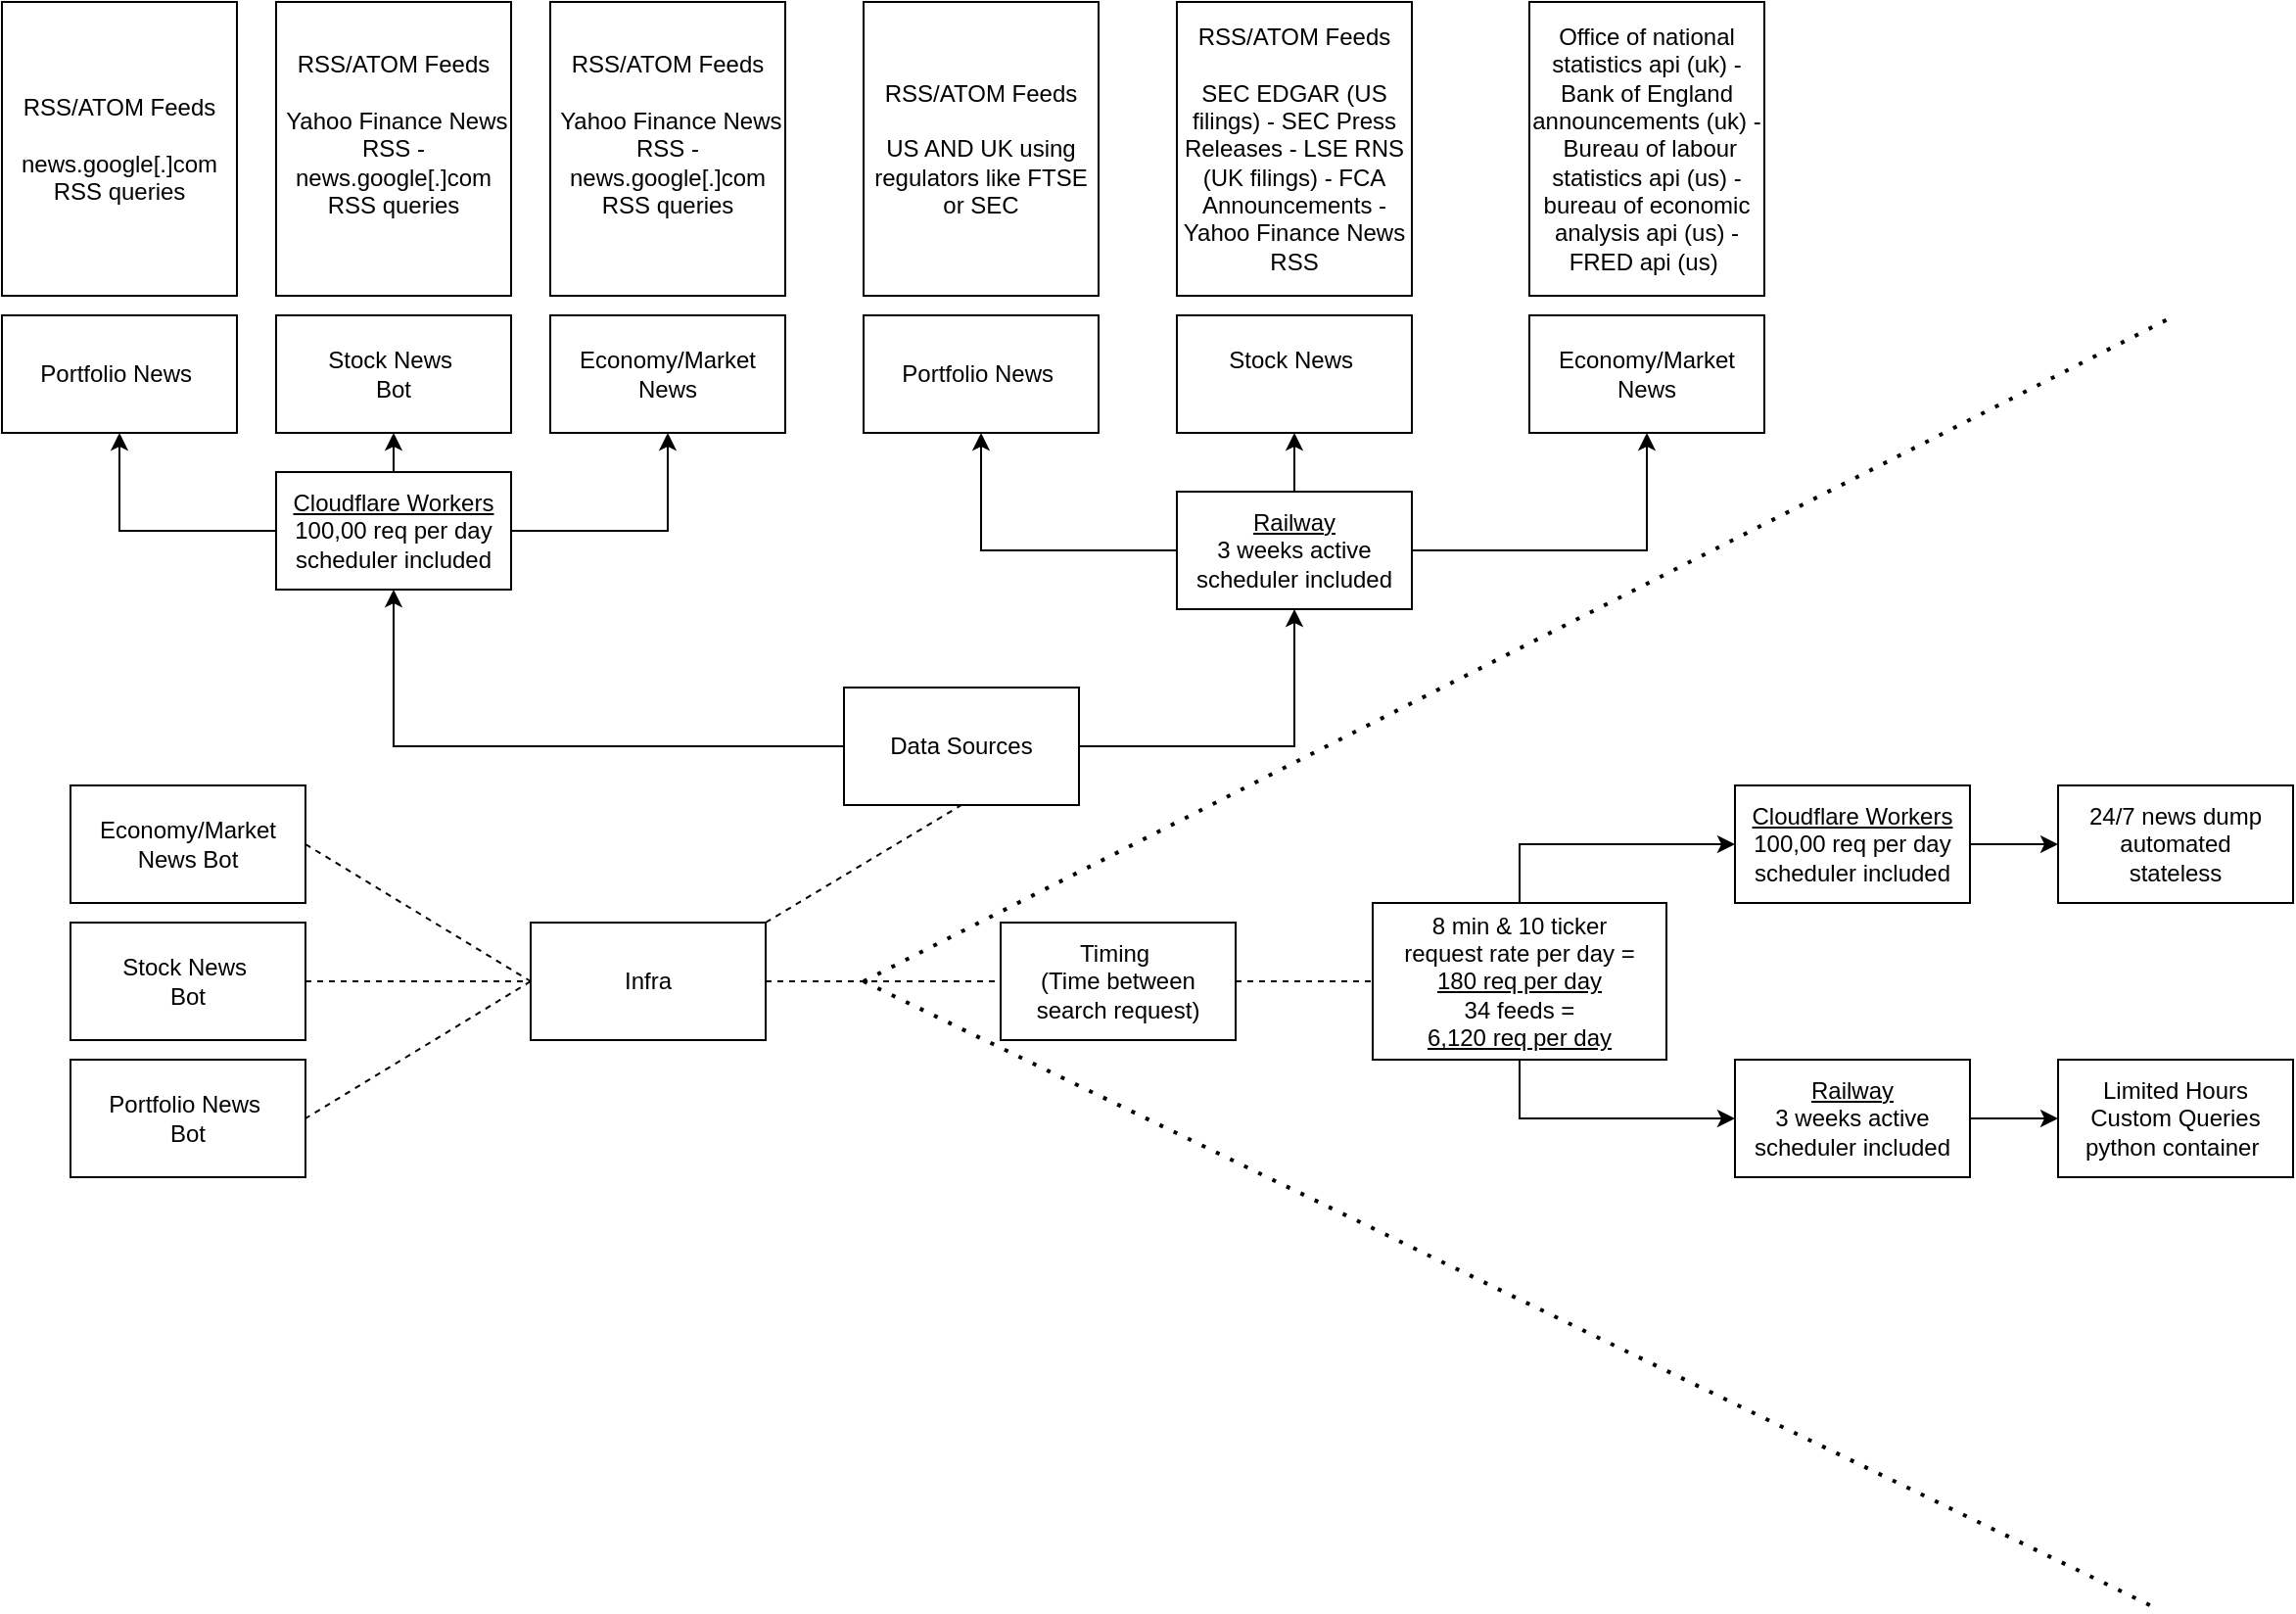 <mxfile version="28.2.3">
  <diagram name="Page-1" id="nnKsCKl-IWVN3tEq_9vp">
    <mxGraphModel dx="1809" dy="2177" grid="1" gridSize="10" guides="1" tooltips="1" connect="1" arrows="1" fold="1" page="1" pageScale="1" pageWidth="850" pageHeight="1100" math="0" shadow="0">
      <root>
        <mxCell id="0" />
        <mxCell id="1" parent="0" />
        <mxCell id="F9hRTfmgnlkbgTNk5HiP-1" value="Stock News&amp;nbsp;&lt;div&gt;Bot&lt;/div&gt;" style="rounded=0;whiteSpace=wrap;html=1;" parent="1" vertex="1">
          <mxGeometry x="365" y="400" width="120" height="60" as="geometry" />
        </mxCell>
        <mxCell id="F9hRTfmgnlkbgTNk5HiP-2" value="" style="endArrow=none;dashed=1;html=1;rounded=0;exitX=1;exitY=0.5;exitDx=0;exitDy=0;" parent="1" source="F9hRTfmgnlkbgTNk5HiP-1" edge="1">
          <mxGeometry width="50" height="50" relative="1" as="geometry">
            <mxPoint x="570" y="460" as="sourcePoint" />
            <mxPoint x="600" y="430" as="targetPoint" />
          </mxGeometry>
        </mxCell>
        <mxCell id="F9hRTfmgnlkbgTNk5HiP-3" value="Infra" style="rounded=0;whiteSpace=wrap;html=1;" parent="1" vertex="1">
          <mxGeometry x="600" y="400" width="120" height="60" as="geometry" />
        </mxCell>
        <mxCell id="F9hRTfmgnlkbgTNk5HiP-4" value="Timing&amp;nbsp;&lt;div&gt;(Time between&lt;/div&gt;&lt;div&gt;search request)&lt;/div&gt;" style="rounded=0;whiteSpace=wrap;html=1;" parent="1" vertex="1">
          <mxGeometry x="840" y="400" width="120" height="60" as="geometry" />
        </mxCell>
        <mxCell id="F9hRTfmgnlkbgTNk5HiP-5" value="" style="endArrow=none;dashed=1;html=1;rounded=0;entryX=0;entryY=0.5;entryDx=0;entryDy=0;exitX=1;exitY=0.5;exitDx=0;exitDy=0;" parent="1" source="F9hRTfmgnlkbgTNk5HiP-3" target="F9hRTfmgnlkbgTNk5HiP-4" edge="1">
          <mxGeometry width="50" height="50" relative="1" as="geometry">
            <mxPoint x="860" y="640" as="sourcePoint" />
            <mxPoint x="910" y="590" as="targetPoint" />
          </mxGeometry>
        </mxCell>
        <mxCell id="-WAHRenZTirL-p5Dnmoj-7" style="edgeStyle=orthogonalEdgeStyle;rounded=0;orthogonalLoop=1;jettySize=auto;html=1;entryX=0;entryY=0.5;entryDx=0;entryDy=0;exitX=0.5;exitY=0;exitDx=0;exitDy=0;" edge="1" parent="1" source="-WAHRenZTirL-p5Dnmoj-1" target="-WAHRenZTirL-p5Dnmoj-4">
          <mxGeometry relative="1" as="geometry" />
        </mxCell>
        <mxCell id="-WAHRenZTirL-p5Dnmoj-8" style="edgeStyle=orthogonalEdgeStyle;rounded=0;orthogonalLoop=1;jettySize=auto;html=1;entryX=0;entryY=0.5;entryDx=0;entryDy=0;exitX=0.5;exitY=1;exitDx=0;exitDy=0;" edge="1" parent="1" source="-WAHRenZTirL-p5Dnmoj-1" target="-WAHRenZTirL-p5Dnmoj-5">
          <mxGeometry relative="1" as="geometry" />
        </mxCell>
        <mxCell id="-WAHRenZTirL-p5Dnmoj-1" value="8 min &amp;amp; 10 ticker&lt;div&gt;request rate per day =&lt;div&gt;&lt;u&gt;180 req per day&lt;/u&gt;&lt;br&gt;&lt;div&gt;34 feeds =&lt;/div&gt;&lt;/div&gt;&lt;/div&gt;&lt;div&gt;&lt;u&gt;6,120 req per day&lt;/u&gt;&lt;/div&gt;" style="rounded=0;whiteSpace=wrap;html=1;" vertex="1" parent="1">
          <mxGeometry x="1030" y="390" width="150" height="80" as="geometry" />
        </mxCell>
        <mxCell id="-WAHRenZTirL-p5Dnmoj-2" value="" style="endArrow=none;dashed=1;html=1;rounded=0;entryX=0;entryY=0.5;entryDx=0;entryDy=0;exitX=1;exitY=0.5;exitDx=0;exitDy=0;" edge="1" parent="1" source="F9hRTfmgnlkbgTNk5HiP-4" target="-WAHRenZTirL-p5Dnmoj-1">
          <mxGeometry width="50" height="50" relative="1" as="geometry">
            <mxPoint x="890" y="490" as="sourcePoint" />
            <mxPoint x="1010" y="490" as="targetPoint" />
          </mxGeometry>
        </mxCell>
        <mxCell id="-WAHRenZTirL-p5Dnmoj-13" style="edgeStyle=orthogonalEdgeStyle;rounded=0;orthogonalLoop=1;jettySize=auto;html=1;exitX=1;exitY=0.5;exitDx=0;exitDy=0;entryX=0;entryY=0.5;entryDx=0;entryDy=0;" edge="1" parent="1" source="-WAHRenZTirL-p5Dnmoj-4" target="-WAHRenZTirL-p5Dnmoj-9">
          <mxGeometry relative="1" as="geometry" />
        </mxCell>
        <mxCell id="-WAHRenZTirL-p5Dnmoj-4" value="&lt;u&gt;Cloudflare Workers&lt;/u&gt;&lt;div&gt;100,00 req per day&lt;/div&gt;&lt;div&gt;scheduler included&lt;/div&gt;" style="rounded=0;whiteSpace=wrap;html=1;" vertex="1" parent="1">
          <mxGeometry x="1215" y="330" width="120" height="60" as="geometry" />
        </mxCell>
        <mxCell id="-WAHRenZTirL-p5Dnmoj-14" style="edgeStyle=orthogonalEdgeStyle;rounded=0;orthogonalLoop=1;jettySize=auto;html=1;exitX=1;exitY=0.5;exitDx=0;exitDy=0;entryX=0;entryY=0.5;entryDx=0;entryDy=0;" edge="1" parent="1" source="-WAHRenZTirL-p5Dnmoj-5" target="-WAHRenZTirL-p5Dnmoj-10">
          <mxGeometry relative="1" as="geometry" />
        </mxCell>
        <mxCell id="-WAHRenZTirL-p5Dnmoj-5" value="&lt;u&gt;Railway&lt;/u&gt;&lt;div&gt;3 weeks active&lt;/div&gt;&lt;div&gt;scheduler included&lt;/div&gt;" style="rounded=0;whiteSpace=wrap;html=1;" vertex="1" parent="1">
          <mxGeometry x="1215" y="470" width="120" height="60" as="geometry" />
        </mxCell>
        <mxCell id="-WAHRenZTirL-p5Dnmoj-9" value="24/7 news dump&lt;div&gt;automated&lt;/div&gt;&lt;div&gt;stateless&lt;/div&gt;" style="rounded=0;whiteSpace=wrap;html=1;" vertex="1" parent="1">
          <mxGeometry x="1380" y="330" width="120" height="60" as="geometry" />
        </mxCell>
        <mxCell id="-WAHRenZTirL-p5Dnmoj-10" value="Limited Hours&lt;div&gt;Custom Queries&lt;/div&gt;&lt;div&gt;python container&amp;nbsp;&lt;/div&gt;" style="rounded=0;whiteSpace=wrap;html=1;" vertex="1" parent="1">
          <mxGeometry x="1380" y="470" width="120" height="60" as="geometry" />
        </mxCell>
        <mxCell id="-WAHRenZTirL-p5Dnmoj-11" value="" style="endArrow=none;dashed=1;html=1;dashPattern=1 3;strokeWidth=2;rounded=0;" edge="1" parent="1">
          <mxGeometry width="50" height="50" relative="1" as="geometry">
            <mxPoint x="770" y="430" as="sourcePoint" />
            <mxPoint x="1440" y="90" as="targetPoint" />
          </mxGeometry>
        </mxCell>
        <mxCell id="-WAHRenZTirL-p5Dnmoj-12" value="" style="endArrow=none;dashed=1;html=1;dashPattern=1 3;strokeWidth=2;rounded=0;" edge="1" parent="1">
          <mxGeometry width="50" height="50" relative="1" as="geometry">
            <mxPoint x="770" y="430" as="sourcePoint" />
            <mxPoint x="1430" y="750" as="targetPoint" />
          </mxGeometry>
        </mxCell>
        <mxCell id="-WAHRenZTirL-p5Dnmoj-15" value="Economy/Market News Bot" style="rounded=0;whiteSpace=wrap;html=1;" vertex="1" parent="1">
          <mxGeometry x="365" y="330" width="120" height="60" as="geometry" />
        </mxCell>
        <mxCell id="-WAHRenZTirL-p5Dnmoj-16" value="Portfolio News&amp;nbsp;&lt;div&gt;Bot&lt;/div&gt;" style="rounded=0;whiteSpace=wrap;html=1;" vertex="1" parent="1">
          <mxGeometry x="365" y="470" width="120" height="60" as="geometry" />
        </mxCell>
        <mxCell id="-WAHRenZTirL-p5Dnmoj-17" value="" style="endArrow=none;dashed=1;html=1;rounded=0;exitX=1;exitY=0.5;exitDx=0;exitDy=0;entryX=0;entryY=0.5;entryDx=0;entryDy=0;" edge="1" parent="1" source="-WAHRenZTirL-p5Dnmoj-15" target="F9hRTfmgnlkbgTNk5HiP-3">
          <mxGeometry width="50" height="50" relative="1" as="geometry">
            <mxPoint x="520" y="420" as="sourcePoint" />
            <mxPoint x="635" y="420" as="targetPoint" />
          </mxGeometry>
        </mxCell>
        <mxCell id="-WAHRenZTirL-p5Dnmoj-18" value="" style="endArrow=none;dashed=1;html=1;rounded=0;exitX=0;exitY=0.5;exitDx=0;exitDy=0;entryX=1;entryY=0.5;entryDx=0;entryDy=0;" edge="1" parent="1" source="F9hRTfmgnlkbgTNk5HiP-3" target="-WAHRenZTirL-p5Dnmoj-16">
          <mxGeometry width="50" height="50" relative="1" as="geometry">
            <mxPoint x="560" y="430" as="sourcePoint" />
            <mxPoint x="680" y="530" as="targetPoint" />
          </mxGeometry>
        </mxCell>
        <mxCell id="-WAHRenZTirL-p5Dnmoj-24" style="edgeStyle=orthogonalEdgeStyle;rounded=0;orthogonalLoop=1;jettySize=auto;html=1;entryX=0.5;entryY=1;entryDx=0;entryDy=0;" edge="1" parent="1" source="-WAHRenZTirL-p5Dnmoj-19" target="-WAHRenZTirL-p5Dnmoj-22">
          <mxGeometry relative="1" as="geometry" />
        </mxCell>
        <mxCell id="-WAHRenZTirL-p5Dnmoj-25" style="edgeStyle=orthogonalEdgeStyle;rounded=0;orthogonalLoop=1;jettySize=auto;html=1;entryX=0.5;entryY=1;entryDx=0;entryDy=0;exitX=1;exitY=0.5;exitDx=0;exitDy=0;" edge="1" parent="1" source="-WAHRenZTirL-p5Dnmoj-19" target="-WAHRenZTirL-p5Dnmoj-23">
          <mxGeometry relative="1" as="geometry" />
        </mxCell>
        <mxCell id="-WAHRenZTirL-p5Dnmoj-19" value="Data Sources" style="rounded=0;whiteSpace=wrap;html=1;" vertex="1" parent="1">
          <mxGeometry x="760" y="280" width="120" height="60" as="geometry" />
        </mxCell>
        <mxCell id="-WAHRenZTirL-p5Dnmoj-21" value="" style="endArrow=none;dashed=1;html=1;rounded=0;entryX=0.5;entryY=1;entryDx=0;entryDy=0;exitX=1;exitY=0;exitDx=0;exitDy=0;" edge="1" parent="1" source="F9hRTfmgnlkbgTNk5HiP-3" target="-WAHRenZTirL-p5Dnmoj-19">
          <mxGeometry width="50" height="50" relative="1" as="geometry">
            <mxPoint x="750" y="430" as="sourcePoint" />
            <mxPoint x="870" y="430" as="targetPoint" />
          </mxGeometry>
        </mxCell>
        <mxCell id="-WAHRenZTirL-p5Dnmoj-32" style="edgeStyle=orthogonalEdgeStyle;rounded=0;orthogonalLoop=1;jettySize=auto;html=1;entryX=0.5;entryY=1;entryDx=0;entryDy=0;exitX=1;exitY=0.5;exitDx=0;exitDy=0;" edge="1" parent="1" source="-WAHRenZTirL-p5Dnmoj-22" target="-WAHRenZTirL-p5Dnmoj-29">
          <mxGeometry relative="1" as="geometry" />
        </mxCell>
        <mxCell id="-WAHRenZTirL-p5Dnmoj-33" style="edgeStyle=orthogonalEdgeStyle;rounded=0;orthogonalLoop=1;jettySize=auto;html=1;entryX=0.5;entryY=1;entryDx=0;entryDy=0;" edge="1" parent="1" source="-WAHRenZTirL-p5Dnmoj-22" target="-WAHRenZTirL-p5Dnmoj-31">
          <mxGeometry relative="1" as="geometry" />
        </mxCell>
        <mxCell id="-WAHRenZTirL-p5Dnmoj-34" style="edgeStyle=orthogonalEdgeStyle;rounded=0;orthogonalLoop=1;jettySize=auto;html=1;exitX=0.5;exitY=0;exitDx=0;exitDy=0;entryX=0.5;entryY=1;entryDx=0;entryDy=0;" edge="1" parent="1" source="-WAHRenZTirL-p5Dnmoj-22" target="-WAHRenZTirL-p5Dnmoj-30">
          <mxGeometry relative="1" as="geometry" />
        </mxCell>
        <mxCell id="-WAHRenZTirL-p5Dnmoj-22" value="&lt;u&gt;Cloudflare Workers&lt;/u&gt;&lt;div&gt;100,00 req per day&lt;/div&gt;&lt;div&gt;scheduler included&lt;/div&gt;" style="rounded=0;whiteSpace=wrap;html=1;" vertex="1" parent="1">
          <mxGeometry x="470" y="170" width="120" height="60" as="geometry" />
        </mxCell>
        <mxCell id="-WAHRenZTirL-p5Dnmoj-35" style="edgeStyle=orthogonalEdgeStyle;rounded=0;orthogonalLoop=1;jettySize=auto;html=1;entryX=0.5;entryY=1;entryDx=0;entryDy=0;" edge="1" parent="1" source="-WAHRenZTirL-p5Dnmoj-23" target="-WAHRenZTirL-p5Dnmoj-28">
          <mxGeometry relative="1" as="geometry" />
        </mxCell>
        <mxCell id="-WAHRenZTirL-p5Dnmoj-36" style="edgeStyle=orthogonalEdgeStyle;rounded=0;orthogonalLoop=1;jettySize=auto;html=1;entryX=0.5;entryY=1;entryDx=0;entryDy=0;" edge="1" parent="1" source="-WAHRenZTirL-p5Dnmoj-23" target="-WAHRenZTirL-p5Dnmoj-26">
          <mxGeometry relative="1" as="geometry" />
        </mxCell>
        <mxCell id="-WAHRenZTirL-p5Dnmoj-37" style="edgeStyle=orthogonalEdgeStyle;rounded=0;orthogonalLoop=1;jettySize=auto;html=1;entryX=0.5;entryY=1;entryDx=0;entryDy=0;" edge="1" parent="1" source="-WAHRenZTirL-p5Dnmoj-23" target="-WAHRenZTirL-p5Dnmoj-27">
          <mxGeometry relative="1" as="geometry" />
        </mxCell>
        <mxCell id="-WAHRenZTirL-p5Dnmoj-23" value="&lt;u&gt;Railway&lt;/u&gt;&lt;div&gt;3 weeks active&lt;/div&gt;&lt;div&gt;scheduler included&lt;/div&gt;" style="rounded=0;whiteSpace=wrap;html=1;" vertex="1" parent="1">
          <mxGeometry x="930" y="180" width="120" height="60" as="geometry" />
        </mxCell>
        <mxCell id="-WAHRenZTirL-p5Dnmoj-26" value="Stock News&amp;nbsp;&lt;div&gt;&lt;br&gt;&lt;/div&gt;" style="rounded=0;whiteSpace=wrap;html=1;" vertex="1" parent="1">
          <mxGeometry x="930" y="90" width="120" height="60" as="geometry" />
        </mxCell>
        <mxCell id="-WAHRenZTirL-p5Dnmoj-27" value="Economy/Market News" style="rounded=0;whiteSpace=wrap;html=1;" vertex="1" parent="1">
          <mxGeometry x="1110" y="90" width="120" height="60" as="geometry" />
        </mxCell>
        <mxCell id="-WAHRenZTirL-p5Dnmoj-28" value="Portfolio News&amp;nbsp;" style="rounded=0;whiteSpace=wrap;html=1;" vertex="1" parent="1">
          <mxGeometry x="770" y="90" width="120" height="60" as="geometry" />
        </mxCell>
        <mxCell id="-WAHRenZTirL-p5Dnmoj-29" value="Economy/Market News" style="rounded=0;whiteSpace=wrap;html=1;" vertex="1" parent="1">
          <mxGeometry x="610" y="90" width="120" height="60" as="geometry" />
        </mxCell>
        <mxCell id="-WAHRenZTirL-p5Dnmoj-30" value="Stock News&amp;nbsp;&lt;div&gt;Bot&lt;/div&gt;" style="rounded=0;whiteSpace=wrap;html=1;" vertex="1" parent="1">
          <mxGeometry x="470" y="90" width="120" height="60" as="geometry" />
        </mxCell>
        <mxCell id="-WAHRenZTirL-p5Dnmoj-31" value="Portfolio News&amp;nbsp;" style="rounded=0;whiteSpace=wrap;html=1;" vertex="1" parent="1">
          <mxGeometry x="330" y="90" width="120" height="60" as="geometry" />
        </mxCell>
        <mxCell id="-WAHRenZTirL-p5Dnmoj-40" value="&lt;div&gt;RSS/ATOM Feeds&lt;/div&gt;&lt;div&gt;&lt;br&gt;&lt;/div&gt;&lt;div&gt;US AND UK using regulators like FTSE or SEC&lt;/div&gt;" style="rounded=0;whiteSpace=wrap;html=1;" vertex="1" parent="1">
          <mxGeometry x="770" y="-70" width="120" height="150" as="geometry" />
        </mxCell>
        <mxCell id="-WAHRenZTirL-p5Dnmoj-42" value="&lt;div&gt;RSS/ATOM Feeds&lt;/div&gt;&lt;div&gt;&lt;br&gt;&lt;/div&gt;SEC EDGAR (US filings) - SEC Press Releases - LSE RNS (UK filings) - FCA Announcements - Yahoo Finance News RSS" style="rounded=0;whiteSpace=wrap;html=1;" vertex="1" parent="1">
          <mxGeometry x="930" y="-70" width="120" height="150" as="geometry" />
        </mxCell>
        <mxCell id="-WAHRenZTirL-p5Dnmoj-44" value="&lt;div&gt;Office of national statistics api (uk) - Bank of England announcements (uk) - &amp;nbsp;Bureau of labour statistics api (us) - bureau of economic analysis api (us) - FRED api (us)&amp;nbsp;&lt;/div&gt;" style="rounded=0;whiteSpace=wrap;html=1;" vertex="1" parent="1">
          <mxGeometry x="1110" y="-70" width="120" height="150" as="geometry" />
        </mxCell>
        <mxCell id="-WAHRenZTirL-p5Dnmoj-46" value="&lt;div&gt;RSS/ATOM Feeds&lt;/div&gt;&lt;div&gt;&lt;br&gt;&lt;/div&gt;&lt;div&gt;&amp;nbsp;Yahoo Finance News RSS - news.google[.]com RSS queries&lt;/div&gt;&lt;div&gt;&lt;br&gt;&lt;/div&gt;" style="rounded=0;whiteSpace=wrap;html=1;" vertex="1" parent="1">
          <mxGeometry x="470" y="-70" width="120" height="150" as="geometry" />
        </mxCell>
        <mxCell id="-WAHRenZTirL-p5Dnmoj-47" value="&lt;div&gt;RSS/ATOM Feeds&lt;/div&gt;&lt;div&gt;&lt;br&gt;&lt;/div&gt;&lt;div&gt;news.google[.]com RSS queries&lt;br&gt;&lt;/div&gt;" style="rounded=0;whiteSpace=wrap;html=1;" vertex="1" parent="1">
          <mxGeometry x="330" y="-70" width="120" height="150" as="geometry" />
        </mxCell>
        <mxCell id="-WAHRenZTirL-p5Dnmoj-48" value="&lt;div&gt;RSS/ATOM Feeds&lt;/div&gt;&lt;div&gt;&lt;br&gt;&lt;/div&gt;&lt;div&gt;&amp;nbsp;Yahoo Finance News RSS - news.google[.]com RSS queries&lt;/div&gt;&lt;div&gt;&lt;br&gt;&lt;/div&gt;" style="rounded=0;whiteSpace=wrap;html=1;" vertex="1" parent="1">
          <mxGeometry x="610" y="-70" width="120" height="150" as="geometry" />
        </mxCell>
      </root>
    </mxGraphModel>
  </diagram>
</mxfile>
